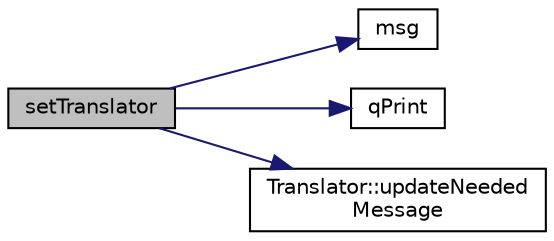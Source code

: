 digraph "setTranslator"
{
 // LATEX_PDF_SIZE
  edge [fontname="Helvetica",fontsize="10",labelfontname="Helvetica",labelfontsize="10"];
  node [fontname="Helvetica",fontsize="10",shape=record];
  rankdir="LR";
  Node1 [label="setTranslator",height=0.2,width=0.4,color="black", fillcolor="grey75", style="filled", fontcolor="black",tooltip=" "];
  Node1 -> Node2 [color="midnightblue",fontsize="10",style="solid",fontname="Helvetica"];
  Node2 [label="msg",height=0.2,width=0.4,color="black", fillcolor="white", style="filled",URL="$message_8cpp.html#aba549a028419cd48a3f373037c2c57eb",tooltip=" "];
  Node1 -> Node3 [color="midnightblue",fontsize="10",style="solid",fontname="Helvetica"];
  Node3 [label="qPrint",height=0.2,width=0.4,color="black", fillcolor="white", style="filled",URL="$qcstring_8h.html#a9851ebb5ae2f65b4d2b1d08421edbfd2",tooltip=" "];
  Node1 -> Node4 [color="midnightblue",fontsize="10",style="solid",fontname="Helvetica"];
  Node4 [label="Translator::updateNeeded\lMessage",height=0.2,width=0.4,color="black", fillcolor="white", style="filled",URL="$classTranslator.html#a8841e027d8a0e661d0cef7e06d75c22a",tooltip=" "];
}
